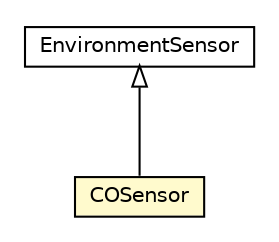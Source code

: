 #!/usr/local/bin/dot
#
# Class diagram 
# Generated by UMLGraph version R5_6-24-gf6e263 (http://www.umlgraph.org/)
#

digraph G {
	edge [fontname="Helvetica",fontsize=10,labelfontname="Helvetica",labelfontsize=10];
	node [fontname="Helvetica",fontsize=10,shape=plaintext];
	nodesep=0.25;
	ranksep=0.5;
	// org.universAAL.ontology.device.COSensor
	c87509 [label=<<table title="org.universAAL.ontology.device.COSensor" border="0" cellborder="1" cellspacing="0" cellpadding="2" port="p" bgcolor="lemonChiffon" href="./COSensor.html">
		<tr><td><table border="0" cellspacing="0" cellpadding="1">
<tr><td align="center" balign="center"> COSensor </td></tr>
		</table></td></tr>
		</table>>, URL="./COSensor.html", fontname="Helvetica", fontcolor="black", fontsize=10.0];
	// org.universAAL.ontology.device.EnvironmentSensor
	c87517 [label=<<table title="org.universAAL.ontology.device.EnvironmentSensor" border="0" cellborder="1" cellspacing="0" cellpadding="2" port="p" href="./EnvironmentSensor.html">
		<tr><td><table border="0" cellspacing="0" cellpadding="1">
<tr><td align="center" balign="center"> EnvironmentSensor </td></tr>
		</table></td></tr>
		</table>>, URL="./EnvironmentSensor.html", fontname="Helvetica", fontcolor="black", fontsize=10.0];
	//org.universAAL.ontology.device.COSensor extends org.universAAL.ontology.device.EnvironmentSensor
	c87517:p -> c87509:p [dir=back,arrowtail=empty];
}

